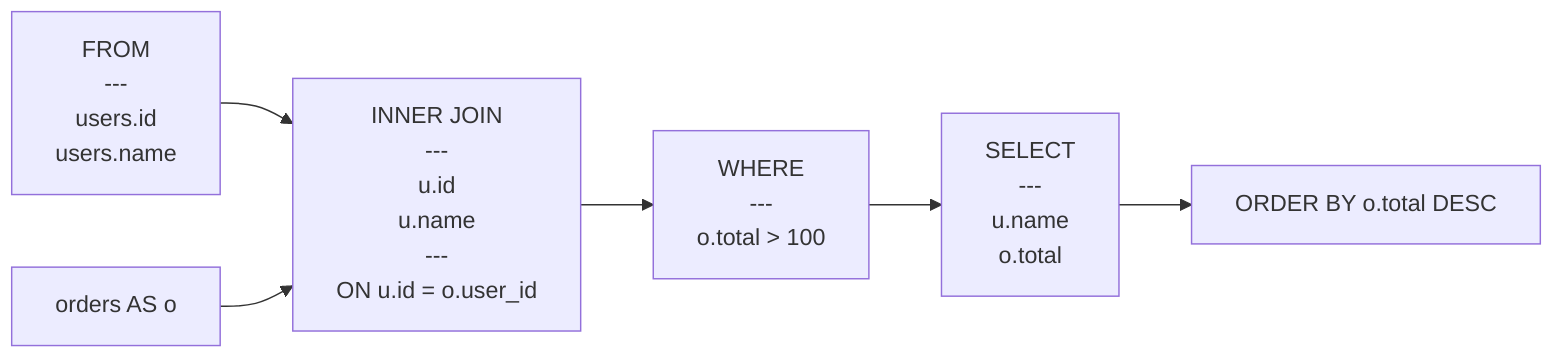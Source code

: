 flowchart LR
    node_0["FROM<br/>---<br/>users.id<br/>users.name"]
    node_1[orders AS o]
    node_2["INNER JOIN<br/>---<br/>u.id<br/>u.name<br/>---<br/>ON u.id = o.user_id"]
    node_3["WHERE<br/>---<br/>o.total &gt; 100"]
    node_4["SELECT<br/>---<br/>u.name<br/>o.total"]
    node_5["ORDER BY o.total DESC"]
    node_0 --> node_2
    node_1 --> node_2
    node_2 --> node_3
    node_3 --> node_4
    node_4 --> node_5
